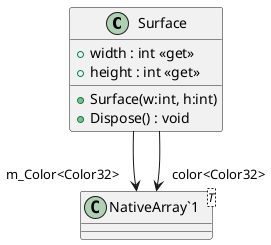 @startuml
class Surface {
    + Surface(w:int, h:int)
    + Dispose() : void
    + width : int <<get>>
    + height : int <<get>>
}
class "NativeArray`1"<T> {
}
Surface --> "m_Color<Color32>" "NativeArray`1"
Surface --> "color<Color32>" "NativeArray`1"
@enduml
